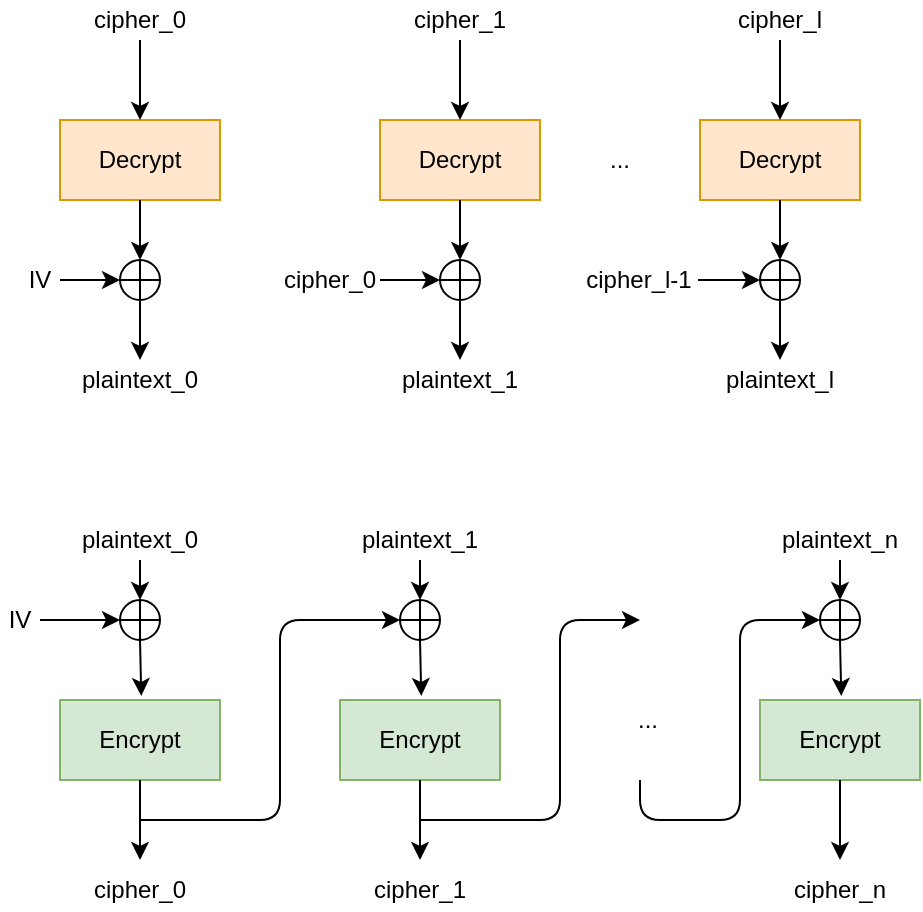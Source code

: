 <mxfile version="13.10.0" type="device"><diagram id="A-ti7gOJjzY13M1qc1hs" name="Page-1"><mxGraphModel dx="1422" dy="755" grid="1" gridSize="10" guides="1" tooltips="1" connect="1" arrows="1" fold="1" page="1" pageScale="1" pageWidth="827" pageHeight="1169" math="0" shadow="0"><root><mxCell id="0"/><mxCell id="1" parent="0"/><mxCell id="OdK3ThWLES57mt2mw-N8-1" value="Decrypt" style="rounded=0;whiteSpace=wrap;html=1;fillColor=#ffe6cc;strokeColor=#d79b00;" parent="1" vertex="1"><mxGeometry x="160" y="200" width="80" height="40" as="geometry"/></mxCell><mxCell id="OdK3ThWLES57mt2mw-N8-2" value="cipher_0" style="text;html=1;strokeColor=none;fillColor=none;align=center;verticalAlign=middle;whiteSpace=wrap;rounded=0;" parent="1" vertex="1"><mxGeometry x="180" y="140" width="40" height="20" as="geometry"/></mxCell><mxCell id="OdK3ThWLES57mt2mw-N8-3" value="" style="endArrow=classic;html=1;exitX=0.5;exitY=1;exitDx=0;exitDy=0;entryX=0.5;entryY=0;entryDx=0;entryDy=0;" parent="1" source="OdK3ThWLES57mt2mw-N8-2" target="OdK3ThWLES57mt2mw-N8-1" edge="1"><mxGeometry width="50" height="50" relative="1" as="geometry"><mxPoint x="270" y="160" as="sourcePoint"/><mxPoint x="320" y="110" as="targetPoint"/></mxGeometry></mxCell><mxCell id="OdK3ThWLES57mt2mw-N8-5" value="" style="ellipse;whiteSpace=wrap;html=1;aspect=fixed;" parent="1" vertex="1"><mxGeometry x="190" y="270" width="20" height="20" as="geometry"/></mxCell><mxCell id="OdK3ThWLES57mt2mw-N8-6" value="" style="endArrow=none;html=1;entryX=0.5;entryY=0;entryDx=0;entryDy=0;exitX=0.5;exitY=1;exitDx=0;exitDy=0;" parent="1" source="OdK3ThWLES57mt2mw-N8-5" target="OdK3ThWLES57mt2mw-N8-5" edge="1"><mxGeometry width="50" height="50" relative="1" as="geometry"><mxPoint x="230" y="340" as="sourcePoint"/><mxPoint x="280" y="290" as="targetPoint"/></mxGeometry></mxCell><mxCell id="OdK3ThWLES57mt2mw-N8-7" value="" style="endArrow=none;html=1;exitX=0;exitY=0.5;exitDx=0;exitDy=0;entryX=1;entryY=0.5;entryDx=0;entryDy=0;" parent="1" source="OdK3ThWLES57mt2mw-N8-5" target="OdK3ThWLES57mt2mw-N8-5" edge="1"><mxGeometry width="50" height="50" relative="1" as="geometry"><mxPoint x="230" y="340" as="sourcePoint"/><mxPoint x="280" y="290" as="targetPoint"/></mxGeometry></mxCell><mxCell id="OdK3ThWLES57mt2mw-N8-8" value="" style="endArrow=classic;html=1;exitX=0.5;exitY=1;exitDx=0;exitDy=0;" parent="1" source="OdK3ThWLES57mt2mw-N8-1" edge="1"><mxGeometry width="50" height="50" relative="1" as="geometry"><mxPoint x="270" y="390" as="sourcePoint"/><mxPoint x="200" y="270" as="targetPoint"/></mxGeometry></mxCell><mxCell id="OdK3ThWLES57mt2mw-N8-9" value="IV" style="text;html=1;strokeColor=none;fillColor=none;align=center;verticalAlign=middle;whiteSpace=wrap;rounded=0;" parent="1" vertex="1"><mxGeometry x="140" y="270" width="20" height="20" as="geometry"/></mxCell><mxCell id="OdK3ThWLES57mt2mw-N8-10" value="" style="endArrow=classic;html=1;exitX=1;exitY=0.5;exitDx=0;exitDy=0;" parent="1" source="OdK3ThWLES57mt2mw-N8-9" edge="1"><mxGeometry width="50" height="50" relative="1" as="geometry"><mxPoint x="270" y="390" as="sourcePoint"/><mxPoint x="190" y="280" as="targetPoint"/></mxGeometry></mxCell><mxCell id="OdK3ThWLES57mt2mw-N8-11" value="" style="endArrow=classic;html=1;exitX=0.5;exitY=1;exitDx=0;exitDy=0;" parent="1" source="OdK3ThWLES57mt2mw-N8-5" edge="1"><mxGeometry width="50" height="50" relative="1" as="geometry"><mxPoint x="270" y="390" as="sourcePoint"/><mxPoint x="200" y="320" as="targetPoint"/></mxGeometry></mxCell><mxCell id="OdK3ThWLES57mt2mw-N8-12" value="plaintext_0" style="text;html=1;strokeColor=none;fillColor=none;align=center;verticalAlign=middle;whiteSpace=wrap;rounded=0;" parent="1" vertex="1"><mxGeometry x="180" y="320" width="40" height="20" as="geometry"/></mxCell><mxCell id="OdK3ThWLES57mt2mw-N8-13" value="Decrypt" style="rounded=0;whiteSpace=wrap;html=1;fillColor=#ffe6cc;strokeColor=#d79b00;" parent="1" vertex="1"><mxGeometry x="320" y="200" width="80" height="40" as="geometry"/></mxCell><mxCell id="OdK3ThWLES57mt2mw-N8-14" value="cipher_1" style="text;html=1;strokeColor=none;fillColor=none;align=center;verticalAlign=middle;whiteSpace=wrap;rounded=0;" parent="1" vertex="1"><mxGeometry x="340" y="140" width="40" height="20" as="geometry"/></mxCell><mxCell id="OdK3ThWLES57mt2mw-N8-15" value="" style="endArrow=classic;html=1;exitX=0.5;exitY=1;exitDx=0;exitDy=0;entryX=0.5;entryY=0;entryDx=0;entryDy=0;" parent="1" source="OdK3ThWLES57mt2mw-N8-14" target="OdK3ThWLES57mt2mw-N8-13" edge="1"><mxGeometry width="50" height="50" relative="1" as="geometry"><mxPoint x="430" y="160" as="sourcePoint"/><mxPoint x="480" y="110" as="targetPoint"/></mxGeometry></mxCell><mxCell id="OdK3ThWLES57mt2mw-N8-16" value="" style="ellipse;whiteSpace=wrap;html=1;aspect=fixed;" parent="1" vertex="1"><mxGeometry x="350" y="270" width="20" height="20" as="geometry"/></mxCell><mxCell id="OdK3ThWLES57mt2mw-N8-17" value="" style="endArrow=none;html=1;entryX=0.5;entryY=0;entryDx=0;entryDy=0;exitX=0.5;exitY=1;exitDx=0;exitDy=0;" parent="1" source="OdK3ThWLES57mt2mw-N8-16" target="OdK3ThWLES57mt2mw-N8-16" edge="1"><mxGeometry width="50" height="50" relative="1" as="geometry"><mxPoint x="390" y="340" as="sourcePoint"/><mxPoint x="440" y="290" as="targetPoint"/></mxGeometry></mxCell><mxCell id="OdK3ThWLES57mt2mw-N8-18" value="" style="endArrow=none;html=1;exitX=0;exitY=0.5;exitDx=0;exitDy=0;entryX=1;entryY=0.5;entryDx=0;entryDy=0;" parent="1" source="OdK3ThWLES57mt2mw-N8-16" target="OdK3ThWLES57mt2mw-N8-16" edge="1"><mxGeometry width="50" height="50" relative="1" as="geometry"><mxPoint x="390" y="340" as="sourcePoint"/><mxPoint x="440" y="290" as="targetPoint"/></mxGeometry></mxCell><mxCell id="OdK3ThWLES57mt2mw-N8-19" value="" style="endArrow=classic;html=1;exitX=0.5;exitY=1;exitDx=0;exitDy=0;" parent="1" source="OdK3ThWLES57mt2mw-N8-13" edge="1"><mxGeometry width="50" height="50" relative="1" as="geometry"><mxPoint x="430" y="390" as="sourcePoint"/><mxPoint x="360" y="270" as="targetPoint"/></mxGeometry></mxCell><mxCell id="OdK3ThWLES57mt2mw-N8-20" value="&lt;div&gt;cipher_0&lt;/div&gt;" style="text;html=1;strokeColor=none;fillColor=none;align=center;verticalAlign=middle;whiteSpace=wrap;rounded=0;" parent="1" vertex="1"><mxGeometry x="270" y="270" width="50" height="20" as="geometry"/></mxCell><mxCell id="OdK3ThWLES57mt2mw-N8-21" value="" style="endArrow=classic;html=1;exitX=1;exitY=0.5;exitDx=0;exitDy=0;" parent="1" source="OdK3ThWLES57mt2mw-N8-20" edge="1"><mxGeometry width="50" height="50" relative="1" as="geometry"><mxPoint x="320" y="280" as="sourcePoint"/><mxPoint x="350" y="280" as="targetPoint"/></mxGeometry></mxCell><mxCell id="OdK3ThWLES57mt2mw-N8-22" value="" style="endArrow=classic;html=1;exitX=0.5;exitY=1;exitDx=0;exitDy=0;" parent="1" source="OdK3ThWLES57mt2mw-N8-16" edge="1"><mxGeometry width="50" height="50" relative="1" as="geometry"><mxPoint x="430" y="390" as="sourcePoint"/><mxPoint x="360" y="320" as="targetPoint"/></mxGeometry></mxCell><mxCell id="OdK3ThWLES57mt2mw-N8-23" value="plaintext_1" style="text;html=1;strokeColor=none;fillColor=none;align=center;verticalAlign=middle;whiteSpace=wrap;rounded=0;" parent="1" vertex="1"><mxGeometry x="340" y="320" width="40" height="20" as="geometry"/></mxCell><mxCell id="OdK3ThWLES57mt2mw-N8-28" value="..." style="text;html=1;strokeColor=none;fillColor=none;align=center;verticalAlign=middle;whiteSpace=wrap;rounded=0;" parent="1" vertex="1"><mxGeometry x="420" y="210" width="40" height="20" as="geometry"/></mxCell><mxCell id="OdK3ThWLES57mt2mw-N8-29" value="Decrypt" style="rounded=0;whiteSpace=wrap;html=1;fillColor=#ffe6cc;strokeColor=#d79b00;" parent="1" vertex="1"><mxGeometry x="480" y="200" width="80" height="40" as="geometry"/></mxCell><mxCell id="OdK3ThWLES57mt2mw-N8-30" value="cipher_l" style="text;html=1;strokeColor=none;fillColor=none;align=center;verticalAlign=middle;whiteSpace=wrap;rounded=0;" parent="1" vertex="1"><mxGeometry x="500" y="140" width="40" height="20" as="geometry"/></mxCell><mxCell id="OdK3ThWLES57mt2mw-N8-31" value="" style="endArrow=classic;html=1;exitX=0.5;exitY=1;exitDx=0;exitDy=0;entryX=0.5;entryY=0;entryDx=0;entryDy=0;" parent="1" source="OdK3ThWLES57mt2mw-N8-30" target="OdK3ThWLES57mt2mw-N8-29" edge="1"><mxGeometry width="50" height="50" relative="1" as="geometry"><mxPoint x="590" y="160" as="sourcePoint"/><mxPoint x="640" y="110" as="targetPoint"/></mxGeometry></mxCell><mxCell id="OdK3ThWLES57mt2mw-N8-32" value="" style="ellipse;whiteSpace=wrap;html=1;aspect=fixed;" parent="1" vertex="1"><mxGeometry x="510" y="270" width="20" height="20" as="geometry"/></mxCell><mxCell id="OdK3ThWLES57mt2mw-N8-33" value="" style="endArrow=none;html=1;entryX=0.5;entryY=0;entryDx=0;entryDy=0;exitX=0.5;exitY=1;exitDx=0;exitDy=0;" parent="1" source="OdK3ThWLES57mt2mw-N8-32" target="OdK3ThWLES57mt2mw-N8-32" edge="1"><mxGeometry width="50" height="50" relative="1" as="geometry"><mxPoint x="550" y="340" as="sourcePoint"/><mxPoint x="600" y="290" as="targetPoint"/></mxGeometry></mxCell><mxCell id="OdK3ThWLES57mt2mw-N8-34" value="" style="endArrow=none;html=1;exitX=0;exitY=0.5;exitDx=0;exitDy=0;entryX=1;entryY=0.5;entryDx=0;entryDy=0;" parent="1" source="OdK3ThWLES57mt2mw-N8-32" target="OdK3ThWLES57mt2mw-N8-32" edge="1"><mxGeometry width="50" height="50" relative="1" as="geometry"><mxPoint x="550" y="340" as="sourcePoint"/><mxPoint x="600" y="290" as="targetPoint"/></mxGeometry></mxCell><mxCell id="OdK3ThWLES57mt2mw-N8-35" value="" style="endArrow=classic;html=1;exitX=0.5;exitY=1;exitDx=0;exitDy=0;" parent="1" source="OdK3ThWLES57mt2mw-N8-29" edge="1"><mxGeometry width="50" height="50" relative="1" as="geometry"><mxPoint x="590" y="390" as="sourcePoint"/><mxPoint x="520" y="270" as="targetPoint"/></mxGeometry></mxCell><mxCell id="OdK3ThWLES57mt2mw-N8-36" value="&lt;div&gt;cipher_l-1&lt;/div&gt;" style="text;html=1;strokeColor=none;fillColor=none;align=center;verticalAlign=middle;whiteSpace=wrap;rounded=0;" parent="1" vertex="1"><mxGeometry x="420" y="270" width="59" height="20" as="geometry"/></mxCell><mxCell id="OdK3ThWLES57mt2mw-N8-37" value="" style="endArrow=classic;html=1;exitX=1;exitY=0.5;exitDx=0;exitDy=0;" parent="1" source="OdK3ThWLES57mt2mw-N8-36" edge="1"><mxGeometry width="50" height="50" relative="1" as="geometry"><mxPoint x="480" y="280" as="sourcePoint"/><mxPoint x="510" y="280" as="targetPoint"/></mxGeometry></mxCell><mxCell id="OdK3ThWLES57mt2mw-N8-38" value="" style="endArrow=classic;html=1;exitX=0.5;exitY=1;exitDx=0;exitDy=0;" parent="1" source="OdK3ThWLES57mt2mw-N8-32" edge="1"><mxGeometry width="50" height="50" relative="1" as="geometry"><mxPoint x="590" y="390" as="sourcePoint"/><mxPoint x="520" y="320" as="targetPoint"/></mxGeometry></mxCell><mxCell id="OdK3ThWLES57mt2mw-N8-39" value="plaintext_l" style="text;html=1;strokeColor=none;fillColor=none;align=center;verticalAlign=middle;whiteSpace=wrap;rounded=0;" parent="1" vertex="1"><mxGeometry x="500" y="320" width="40" height="20" as="geometry"/></mxCell><mxCell id="QDWPrT2FdBdT8fMooX1z-1" value="Encrypt" style="rounded=0;whiteSpace=wrap;html=1;fillColor=#d5e8d4;strokeColor=#82b366;" vertex="1" parent="1"><mxGeometry x="160" y="490" width="80" height="40" as="geometry"/></mxCell><mxCell id="QDWPrT2FdBdT8fMooX1z-2" value="cipher_0" style="text;html=1;strokeColor=none;fillColor=none;align=center;verticalAlign=middle;whiteSpace=wrap;rounded=0;" vertex="1" parent="1"><mxGeometry x="180" y="575" width="40" height="20" as="geometry"/></mxCell><mxCell id="QDWPrT2FdBdT8fMooX1z-4" value="" style="ellipse;whiteSpace=wrap;html=1;aspect=fixed;" vertex="1" parent="1"><mxGeometry x="190" y="440" width="20" height="20" as="geometry"/></mxCell><mxCell id="QDWPrT2FdBdT8fMooX1z-5" value="" style="endArrow=none;html=1;entryX=0.5;entryY=0;entryDx=0;entryDy=0;exitX=0.5;exitY=1;exitDx=0;exitDy=0;" edge="1" parent="1" source="QDWPrT2FdBdT8fMooX1z-4" target="QDWPrT2FdBdT8fMooX1z-4"><mxGeometry width="50" height="50" relative="1" as="geometry"><mxPoint x="230" y="510" as="sourcePoint"/><mxPoint x="280" y="460" as="targetPoint"/></mxGeometry></mxCell><mxCell id="QDWPrT2FdBdT8fMooX1z-6" value="" style="endArrow=none;html=1;exitX=0;exitY=0.5;exitDx=0;exitDy=0;entryX=1;entryY=0.5;entryDx=0;entryDy=0;" edge="1" parent="1" source="QDWPrT2FdBdT8fMooX1z-4" target="QDWPrT2FdBdT8fMooX1z-4"><mxGeometry width="50" height="50" relative="1" as="geometry"><mxPoint x="230" y="510" as="sourcePoint"/><mxPoint x="280" y="460" as="targetPoint"/></mxGeometry></mxCell><mxCell id="QDWPrT2FdBdT8fMooX1z-7" value="" style="endArrow=classic;html=1;exitX=0.5;exitY=1;exitDx=0;exitDy=0;" edge="1" parent="1" source="QDWPrT2FdBdT8fMooX1z-1"><mxGeometry width="50" height="50" relative="1" as="geometry"><mxPoint x="160" y="680" as="sourcePoint"/><mxPoint x="200" y="570" as="targetPoint"/></mxGeometry></mxCell><mxCell id="QDWPrT2FdBdT8fMooX1z-8" value="IV" style="text;html=1;strokeColor=none;fillColor=none;align=center;verticalAlign=middle;whiteSpace=wrap;rounded=0;" vertex="1" parent="1"><mxGeometry x="130" y="440" width="20" height="20" as="geometry"/></mxCell><mxCell id="QDWPrT2FdBdT8fMooX1z-9" value="" style="endArrow=classic;html=1;exitX=1;exitY=0.5;exitDx=0;exitDy=0;entryX=0;entryY=0.5;entryDx=0;entryDy=0;" edge="1" parent="1" source="QDWPrT2FdBdT8fMooX1z-8" target="QDWPrT2FdBdT8fMooX1z-4"><mxGeometry width="50" height="50" relative="1" as="geometry"><mxPoint x="270" y="550" as="sourcePoint"/><mxPoint x="190" y="440" as="targetPoint"/></mxGeometry></mxCell><mxCell id="QDWPrT2FdBdT8fMooX1z-10" value="" style="endArrow=classic;html=1;exitX=0.5;exitY=1;exitDx=0;exitDy=0;entryX=0.508;entryY=-0.05;entryDx=0;entryDy=0;entryPerimeter=0;" edge="1" parent="1" source="QDWPrT2FdBdT8fMooX1z-4" target="QDWPrT2FdBdT8fMooX1z-1"><mxGeometry width="50" height="50" relative="1" as="geometry"><mxPoint x="270" y="550" as="sourcePoint"/><mxPoint x="200" y="480" as="targetPoint"/></mxGeometry></mxCell><mxCell id="QDWPrT2FdBdT8fMooX1z-35" style="edgeStyle=orthogonalEdgeStyle;rounded=0;orthogonalLoop=1;jettySize=auto;html=1;exitX=0.5;exitY=1;exitDx=0;exitDy=0;" edge="1" parent="1" source="QDWPrT2FdBdT8fMooX1z-11"><mxGeometry relative="1" as="geometry"><mxPoint x="200" y="440" as="targetPoint"/></mxGeometry></mxCell><mxCell id="QDWPrT2FdBdT8fMooX1z-11" value="plaintext_0" style="text;html=1;strokeColor=none;fillColor=none;align=center;verticalAlign=middle;whiteSpace=wrap;rounded=0;" vertex="1" parent="1"><mxGeometry x="180" y="400" width="40" height="20" as="geometry"/></mxCell><mxCell id="QDWPrT2FdBdT8fMooX1z-36" value="Encrypt" style="rounded=0;whiteSpace=wrap;html=1;fillColor=#d5e8d4;strokeColor=#82b366;" vertex="1" parent="1"><mxGeometry x="300" y="490" width="80" height="40" as="geometry"/></mxCell><mxCell id="QDWPrT2FdBdT8fMooX1z-37" value="cipher_1" style="text;html=1;strokeColor=none;fillColor=none;align=center;verticalAlign=middle;whiteSpace=wrap;rounded=0;" vertex="1" parent="1"><mxGeometry x="320" y="575" width="40" height="20" as="geometry"/></mxCell><mxCell id="QDWPrT2FdBdT8fMooX1z-38" value="" style="ellipse;whiteSpace=wrap;html=1;aspect=fixed;" vertex="1" parent="1"><mxGeometry x="330" y="440" width="20" height="20" as="geometry"/></mxCell><mxCell id="QDWPrT2FdBdT8fMooX1z-39" value="" style="endArrow=none;html=1;entryX=0.5;entryY=0;entryDx=0;entryDy=0;exitX=0.5;exitY=1;exitDx=0;exitDy=0;" edge="1" parent="1" source="QDWPrT2FdBdT8fMooX1z-38" target="QDWPrT2FdBdT8fMooX1z-38"><mxGeometry width="50" height="50" relative="1" as="geometry"><mxPoint x="370" y="510" as="sourcePoint"/><mxPoint x="420" y="460" as="targetPoint"/></mxGeometry></mxCell><mxCell id="QDWPrT2FdBdT8fMooX1z-40" value="" style="endArrow=none;html=1;exitX=0;exitY=0.5;exitDx=0;exitDy=0;entryX=1;entryY=0.5;entryDx=0;entryDy=0;" edge="1" parent="1" source="QDWPrT2FdBdT8fMooX1z-38" target="QDWPrT2FdBdT8fMooX1z-38"><mxGeometry width="50" height="50" relative="1" as="geometry"><mxPoint x="370" y="510" as="sourcePoint"/><mxPoint x="420" y="460" as="targetPoint"/></mxGeometry></mxCell><mxCell id="QDWPrT2FdBdT8fMooX1z-41" value="" style="endArrow=classic;html=1;exitX=0.5;exitY=1;exitDx=0;exitDy=0;" edge="1" parent="1" source="QDWPrT2FdBdT8fMooX1z-36"><mxGeometry width="50" height="50" relative="1" as="geometry"><mxPoint x="300" y="680" as="sourcePoint"/><mxPoint x="340" y="570" as="targetPoint"/></mxGeometry></mxCell><mxCell id="QDWPrT2FdBdT8fMooX1z-44" value="" style="endArrow=classic;html=1;exitX=0.5;exitY=1;exitDx=0;exitDy=0;entryX=0.508;entryY=-0.05;entryDx=0;entryDy=0;entryPerimeter=0;" edge="1" parent="1" source="QDWPrT2FdBdT8fMooX1z-38" target="QDWPrT2FdBdT8fMooX1z-36"><mxGeometry width="50" height="50" relative="1" as="geometry"><mxPoint x="410" y="550" as="sourcePoint"/><mxPoint x="340" y="480" as="targetPoint"/></mxGeometry></mxCell><mxCell id="QDWPrT2FdBdT8fMooX1z-45" style="edgeStyle=orthogonalEdgeStyle;rounded=0;orthogonalLoop=1;jettySize=auto;html=1;exitX=0.5;exitY=1;exitDx=0;exitDy=0;" edge="1" parent="1" source="QDWPrT2FdBdT8fMooX1z-46"><mxGeometry relative="1" as="geometry"><mxPoint x="340" y="440" as="targetPoint"/></mxGeometry></mxCell><mxCell id="QDWPrT2FdBdT8fMooX1z-46" value="plaintext_1" style="text;html=1;strokeColor=none;fillColor=none;align=center;verticalAlign=middle;whiteSpace=wrap;rounded=0;" vertex="1" parent="1"><mxGeometry x="320" y="400" width="40" height="20" as="geometry"/></mxCell><mxCell id="QDWPrT2FdBdT8fMooX1z-47" value="" style="endArrow=classic;html=1;edgeStyle=orthogonalEdgeStyle;entryX=0;entryY=0.5;entryDx=0;entryDy=0;" edge="1" parent="1" target="QDWPrT2FdBdT8fMooX1z-38"><mxGeometry width="50" height="50" relative="1" as="geometry"><mxPoint x="200" y="550" as="sourcePoint"/><mxPoint x="270" y="440" as="targetPoint"/><Array as="points"><mxPoint x="270" y="550"/><mxPoint x="270" y="450"/></Array></mxGeometry></mxCell><mxCell id="QDWPrT2FdBdT8fMooX1z-60" value="Encrypt" style="rounded=0;whiteSpace=wrap;html=1;fillColor=#d5e8d4;strokeColor=#82b366;" vertex="1" parent="1"><mxGeometry x="510" y="490" width="80" height="40" as="geometry"/></mxCell><mxCell id="QDWPrT2FdBdT8fMooX1z-61" value="cipher_n" style="text;html=1;strokeColor=none;fillColor=none;align=center;verticalAlign=middle;whiteSpace=wrap;rounded=0;" vertex="1" parent="1"><mxGeometry x="530" y="575" width="40" height="20" as="geometry"/></mxCell><mxCell id="QDWPrT2FdBdT8fMooX1z-62" value="" style="ellipse;whiteSpace=wrap;html=1;aspect=fixed;" vertex="1" parent="1"><mxGeometry x="540" y="440" width="20" height="20" as="geometry"/></mxCell><mxCell id="QDWPrT2FdBdT8fMooX1z-63" value="" style="endArrow=none;html=1;entryX=0.5;entryY=0;entryDx=0;entryDy=0;exitX=0.5;exitY=1;exitDx=0;exitDy=0;" edge="1" parent="1" source="QDWPrT2FdBdT8fMooX1z-62" target="QDWPrT2FdBdT8fMooX1z-62"><mxGeometry width="50" height="50" relative="1" as="geometry"><mxPoint x="580" y="510" as="sourcePoint"/><mxPoint x="630" y="460" as="targetPoint"/></mxGeometry></mxCell><mxCell id="QDWPrT2FdBdT8fMooX1z-64" value="" style="endArrow=none;html=1;exitX=0;exitY=0.5;exitDx=0;exitDy=0;entryX=1;entryY=0.5;entryDx=0;entryDy=0;" edge="1" parent="1" source="QDWPrT2FdBdT8fMooX1z-62" target="QDWPrT2FdBdT8fMooX1z-62"><mxGeometry width="50" height="50" relative="1" as="geometry"><mxPoint x="580" y="510" as="sourcePoint"/><mxPoint x="630" y="460" as="targetPoint"/></mxGeometry></mxCell><mxCell id="QDWPrT2FdBdT8fMooX1z-65" value="" style="endArrow=classic;html=1;exitX=0.5;exitY=1;exitDx=0;exitDy=0;" edge="1" parent="1" source="QDWPrT2FdBdT8fMooX1z-60"><mxGeometry width="50" height="50" relative="1" as="geometry"><mxPoint x="510" y="680" as="sourcePoint"/><mxPoint x="550.0" y="570" as="targetPoint"/></mxGeometry></mxCell><mxCell id="QDWPrT2FdBdT8fMooX1z-66" value="" style="endArrow=classic;html=1;exitX=0.5;exitY=1;exitDx=0;exitDy=0;entryX=0.508;entryY=-0.05;entryDx=0;entryDy=0;entryPerimeter=0;" edge="1" parent="1" source="QDWPrT2FdBdT8fMooX1z-62" target="QDWPrT2FdBdT8fMooX1z-60"><mxGeometry width="50" height="50" relative="1" as="geometry"><mxPoint x="620" y="550" as="sourcePoint"/><mxPoint x="550" y="480" as="targetPoint"/></mxGeometry></mxCell><mxCell id="QDWPrT2FdBdT8fMooX1z-67" style="edgeStyle=orthogonalEdgeStyle;rounded=0;orthogonalLoop=1;jettySize=auto;html=1;exitX=0.5;exitY=1;exitDx=0;exitDy=0;" edge="1" parent="1" source="QDWPrT2FdBdT8fMooX1z-68"><mxGeometry relative="1" as="geometry"><mxPoint x="550.0" y="440" as="targetPoint"/></mxGeometry></mxCell><mxCell id="QDWPrT2FdBdT8fMooX1z-68" value="plaintext_n" style="text;html=1;strokeColor=none;fillColor=none;align=center;verticalAlign=middle;whiteSpace=wrap;rounded=0;" vertex="1" parent="1"><mxGeometry x="530" y="400" width="40" height="20" as="geometry"/></mxCell><mxCell id="QDWPrT2FdBdT8fMooX1z-69" value="" style="endArrow=classic;html=1;edgeStyle=orthogonalEdgeStyle;" edge="1" parent="1"><mxGeometry width="50" height="50" relative="1" as="geometry"><mxPoint x="340" y="550" as="sourcePoint"/><mxPoint x="450" y="450" as="targetPoint"/><Array as="points"><mxPoint x="410" y="550"/><mxPoint x="410" y="450"/></Array></mxGeometry></mxCell><mxCell id="QDWPrT2FdBdT8fMooX1z-70" value="..." style="text;html=1;strokeColor=none;fillColor=none;align=center;verticalAlign=middle;whiteSpace=wrap;rounded=0;" vertex="1" parent="1"><mxGeometry x="434" y="490" width="40" height="20" as="geometry"/></mxCell><mxCell id="QDWPrT2FdBdT8fMooX1z-72" value="" style="endArrow=classic;html=1;edgeStyle=orthogonalEdgeStyle;entryX=0;entryY=0.5;entryDx=0;entryDy=0;" edge="1" parent="1" target="QDWPrT2FdBdT8fMooX1z-62"><mxGeometry width="50" height="50" relative="1" as="geometry"><mxPoint x="450" y="530" as="sourcePoint"/><mxPoint x="570" y="450" as="targetPoint"/><Array as="points"><mxPoint x="450" y="550"/><mxPoint x="500" y="550"/><mxPoint x="500" y="450"/></Array></mxGeometry></mxCell></root></mxGraphModel></diagram></mxfile>
